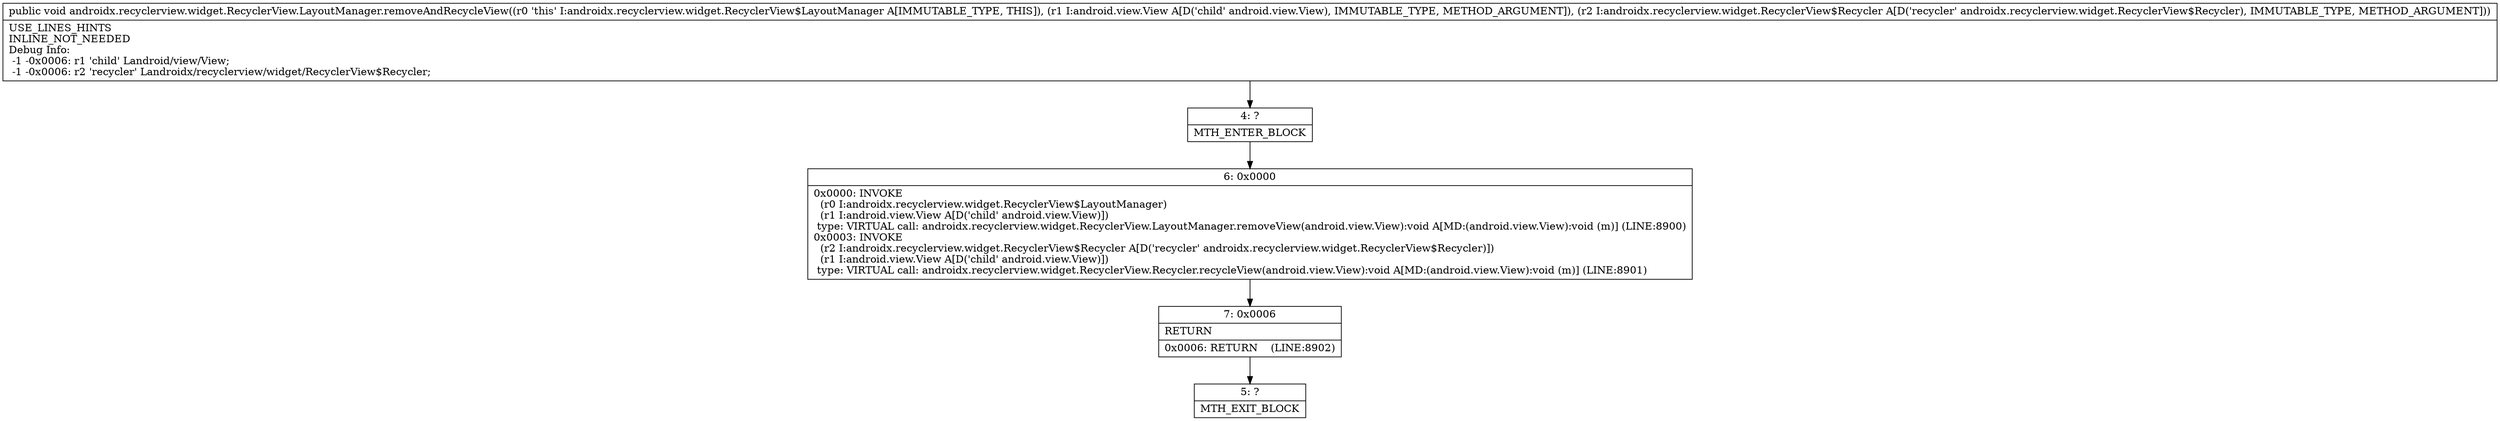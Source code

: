 digraph "CFG forandroidx.recyclerview.widget.RecyclerView.LayoutManager.removeAndRecycleView(Landroid\/view\/View;Landroidx\/recyclerview\/widget\/RecyclerView$Recycler;)V" {
Node_4 [shape=record,label="{4\:\ ?|MTH_ENTER_BLOCK\l}"];
Node_6 [shape=record,label="{6\:\ 0x0000|0x0000: INVOKE  \l  (r0 I:androidx.recyclerview.widget.RecyclerView$LayoutManager)\l  (r1 I:android.view.View A[D('child' android.view.View)])\l type: VIRTUAL call: androidx.recyclerview.widget.RecyclerView.LayoutManager.removeView(android.view.View):void A[MD:(android.view.View):void (m)] (LINE:8900)\l0x0003: INVOKE  \l  (r2 I:androidx.recyclerview.widget.RecyclerView$Recycler A[D('recycler' androidx.recyclerview.widget.RecyclerView$Recycler)])\l  (r1 I:android.view.View A[D('child' android.view.View)])\l type: VIRTUAL call: androidx.recyclerview.widget.RecyclerView.Recycler.recycleView(android.view.View):void A[MD:(android.view.View):void (m)] (LINE:8901)\l}"];
Node_7 [shape=record,label="{7\:\ 0x0006|RETURN\l|0x0006: RETURN    (LINE:8902)\l}"];
Node_5 [shape=record,label="{5\:\ ?|MTH_EXIT_BLOCK\l}"];
MethodNode[shape=record,label="{public void androidx.recyclerview.widget.RecyclerView.LayoutManager.removeAndRecycleView((r0 'this' I:androidx.recyclerview.widget.RecyclerView$LayoutManager A[IMMUTABLE_TYPE, THIS]), (r1 I:android.view.View A[D('child' android.view.View), IMMUTABLE_TYPE, METHOD_ARGUMENT]), (r2 I:androidx.recyclerview.widget.RecyclerView$Recycler A[D('recycler' androidx.recyclerview.widget.RecyclerView$Recycler), IMMUTABLE_TYPE, METHOD_ARGUMENT]))  | USE_LINES_HINTS\lINLINE_NOT_NEEDED\lDebug Info:\l  \-1 \-0x0006: r1 'child' Landroid\/view\/View;\l  \-1 \-0x0006: r2 'recycler' Landroidx\/recyclerview\/widget\/RecyclerView$Recycler;\l}"];
MethodNode -> Node_4;Node_4 -> Node_6;
Node_6 -> Node_7;
Node_7 -> Node_5;
}

